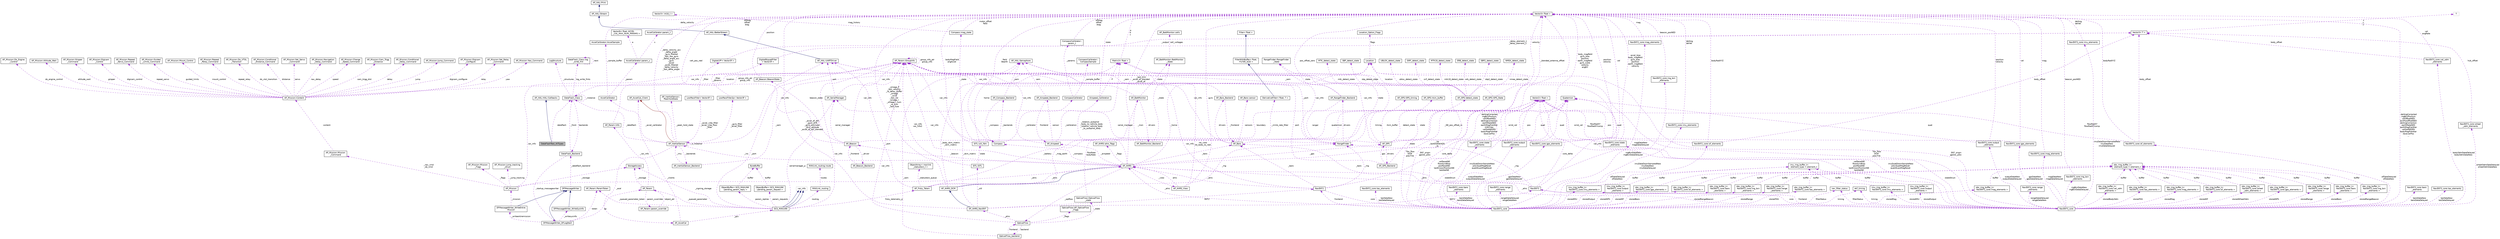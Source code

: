 digraph "DataFlashTest_AllTypes"
{
 // INTERACTIVE_SVG=YES
  edge [fontname="Helvetica",fontsize="10",labelfontname="Helvetica",labelfontsize="10"];
  node [fontname="Helvetica",fontsize="10",shape=record];
  Node1 [label="DataFlashTest_AllTypes",height=0.2,width=0.4,color="black", fillcolor="grey75", style="filled", fontcolor="black"];
  Node2 -> Node1 [dir="back",color="midnightblue",fontsize="10",style="solid",fontname="Helvetica"];
  Node2 [label="AP_HAL::HAL::Callbacks",height=0.2,width=0.4,color="black", fillcolor="white", style="filled",URL="$structAP__HAL_1_1HAL_1_1Callbacks.html"];
  Node3 -> Node1 [dir="back",color="darkorchid3",fontsize="10",style="dashed",label=" dataflash" ,fontname="Helvetica"];
  Node3 [label="DataFlash_Class",height=0.2,width=0.4,color="black", fillcolor="white", style="filled",URL="$classDataFlash__Class.html"];
  Node4 -> Node3 [dir="back",color="darkorchid3",fontsize="10",style="dashed",label=" log_write_fmts" ,fontname="Helvetica"];
  Node4 [label="DataFlash_Class::log\l_write_fmt",height=0.2,width=0.4,color="black", fillcolor="white", style="filled",URL="$structDataFlash__Class_1_1log__write__fmt.html"];
  Node4 -> Node4 [dir="back",color="darkorchid3",fontsize="10",style="dashed",label=" next" ,fontname="Helvetica"];
  Node5 -> Node3 [dir="back",color="darkorchid3",fontsize="10",style="dashed",label=" _structures" ,fontname="Helvetica"];
  Node5 [label="LogStructure",height=0.2,width=0.4,color="black", fillcolor="white", style="filled",URL="$structLogStructure.html"];
  Node3 -> Node3 [dir="back",color="darkorchid3",fontsize="10",style="dashed",label=" _instance" ,fontname="Helvetica"];
  Node6 -> Node3 [dir="back",color="darkorchid3",fontsize="10",style="dashed",label=" backends" ,fontname="Helvetica"];
  Node6 [label="DataFlash_Backend",height=0.2,width=0.4,color="black", fillcolor="white", style="filled",URL="$classDataFlash__Backend.html"];
  Node3 -> Node6 [dir="back",color="darkorchid3",fontsize="10",style="dashed",label=" _front" ,fontname="Helvetica"];
  Node7 -> Node6 [dir="back",color="darkorchid3",fontsize="10",style="dashed",label=" _startup_messagewriter" ,fontname="Helvetica"];
  Node7 [label="DFMessageWriter_DFLogStart",height=0.2,width=0.4,color="black", fillcolor="white", style="filled",URL="$classDFMessageWriter__DFLogStart.html"];
  Node8 -> Node7 [dir="back",color="midnightblue",fontsize="10",style="solid",fontname="Helvetica"];
  Node8 [label="DFMessageWriter",height=0.2,width=0.4,color="black", fillcolor="white", style="filled",URL="$classDFMessageWriter.html"];
  Node6 -> Node8 [dir="back",color="darkorchid3",fontsize="10",style="dashed",label=" _dataflash_backend" ,fontname="Helvetica"];
  Node9 -> Node7 [dir="back",color="darkorchid3",fontsize="10",style="dashed",label=" _writeentiremission" ,fontname="Helvetica"];
  Node9 [label="DFMessageWriter_WriteEntire\lMission",height=0.2,width=0.4,color="black", fillcolor="white", style="filled",URL="$classDFMessageWriter__WriteEntireMission.html"];
  Node8 -> Node9 [dir="back",color="midnightblue",fontsize="10",style="solid",fontname="Helvetica"];
  Node10 -> Node9 [dir="back",color="darkorchid3",fontsize="10",style="dashed",label=" _mission" ,fontname="Helvetica"];
  Node10 [label="AP_Mission",height=0.2,width=0.4,color="black", fillcolor="white", style="filled",URL="$classAP__Mission.html",tooltip="Object managing Mission. "];
  Node11 -> Node10 [dir="back",color="darkorchid3",fontsize="10",style="dashed",label=" _storage" ,fontname="Helvetica"];
  Node11 [label="StorageAccess",height=0.2,width=0.4,color="black", fillcolor="white", style="filled",URL="$classStorageAccess.html"];
  Node12 -> Node10 [dir="back",color="darkorchid3",fontsize="10",style="dashed",label=" _nav_cmd\n_do_cmd" ,fontname="Helvetica"];
  Node12 [label="AP_Mission::Mission\l_Command",height=0.2,width=0.4,color="black", fillcolor="white", style="filled",URL="$structAP__Mission_1_1Mission__Command.html"];
  Node13 -> Node12 [dir="back",color="darkorchid3",fontsize="10",style="dashed",label=" content" ,fontname="Helvetica"];
  Node13 [label="AP_Mission::Content",height=0.2,width=0.4,color="black", fillcolor="white", style="filled",URL="$unionAP__Mission_1_1Content.html"];
  Node14 -> Node13 [dir="back",color="darkorchid3",fontsize="10",style="dashed",label=" guided_limits" ,fontname="Helvetica"];
  Node14 [label="AP_Mission::Guided\l_Limits_Command",height=0.2,width=0.4,color="black", fillcolor="white", style="filled",URL="$structAP__Mission_1_1Guided__Limits__Command.html"];
  Node15 -> Node13 [dir="back",color="darkorchid3",fontsize="10",style="dashed",label=" mount_control" ,fontname="Helvetica"];
  Node15 [label="AP_Mission::Mount_Control",height=0.2,width=0.4,color="black", fillcolor="white", style="filled",URL="$structAP__Mission_1_1Mount__Control.html"];
  Node16 -> Node13 [dir="back",color="darkorchid3",fontsize="10",style="dashed",label=" repeat_relay" ,fontname="Helvetica"];
  Node16 [label="AP_Mission::Repeat\l_Relay_Command",height=0.2,width=0.4,color="black", fillcolor="white", style="filled",URL="$structAP__Mission_1_1Repeat__Relay__Command.html"];
  Node17 -> Node13 [dir="back",color="darkorchid3",fontsize="10",style="dashed",label=" do_vtol_transition" ,fontname="Helvetica"];
  Node17 [label="AP_Mission::Do_VTOL\l_Transition",height=0.2,width=0.4,color="black", fillcolor="white", style="filled",URL="$structAP__Mission_1_1Do__VTOL__Transition.html"];
  Node18 -> Node13 [dir="back",color="darkorchid3",fontsize="10",style="dashed",label=" distance" ,fontname="Helvetica"];
  Node18 [label="AP_Mission::Conditional\l_Distance_Command",height=0.2,width=0.4,color="black", fillcolor="white", style="filled",URL="$structAP__Mission_1_1Conditional__Distance__Command.html"];
  Node19 -> Node13 [dir="back",color="darkorchid3",fontsize="10",style="dashed",label=" servo" ,fontname="Helvetica"];
  Node19 [label="AP_Mission::Set_Servo\l_Command",height=0.2,width=0.4,color="black", fillcolor="white", style="filled",URL="$structAP__Mission_1_1Set__Servo__Command.html"];
  Node20 -> Node13 [dir="back",color="darkorchid3",fontsize="10",style="dashed",label=" nav_delay" ,fontname="Helvetica"];
  Node20 [label="AP_Mission::Navigation\l_Delay_Command",height=0.2,width=0.4,color="black", fillcolor="white", style="filled",URL="$structAP__Mission_1_1Navigation__Delay__Command.html"];
  Node21 -> Node13 [dir="back",color="darkorchid3",fontsize="10",style="dashed",label=" speed" ,fontname="Helvetica"];
  Node21 [label="AP_Mission::Change\l_Speed_Command",height=0.2,width=0.4,color="black", fillcolor="white", style="filled",URL="$structAP__Mission_1_1Change__Speed__Command.html"];
  Node22 -> Node13 [dir="back",color="darkorchid3",fontsize="10",style="dashed",label=" cam_trigg_dist" ,fontname="Helvetica"];
  Node22 [label="AP_Mission::Cam_Trigg\l_Distance",height=0.2,width=0.4,color="black", fillcolor="white", style="filled",URL="$structAP__Mission_1_1Cam__Trigg__Distance.html"];
  Node23 -> Node13 [dir="back",color="darkorchid3",fontsize="10",style="dashed",label=" delay" ,fontname="Helvetica"];
  Node23 [label="AP_Mission::Conditional\l_Delay_Command",height=0.2,width=0.4,color="black", fillcolor="white", style="filled",URL="$structAP__Mission_1_1Conditional__Delay__Command.html"];
  Node24 -> Node13 [dir="back",color="darkorchid3",fontsize="10",style="dashed",label=" jump" ,fontname="Helvetica"];
  Node24 [label="AP_Mission::Jump_Command",height=0.2,width=0.4,color="black", fillcolor="white", style="filled",URL="$structAP__Mission_1_1Jump__Command.html"];
  Node25 -> Node13 [dir="back",color="darkorchid3",fontsize="10",style="dashed",label=" location" ,fontname="Helvetica"];
  Node25 [label="Location",height=0.2,width=0.4,color="black", fillcolor="white", style="filled",URL="$structLocation.html"];
  Node26 -> Node25 [dir="back",color="darkorchid3",fontsize="10",style="dashed",label=" flags" ,fontname="Helvetica"];
  Node26 [label="Location_Option_Flags",height=0.2,width=0.4,color="black", fillcolor="white", style="filled",URL="$structLocation__Option__Flags.html"];
  Node27 -> Node13 [dir="back",color="darkorchid3",fontsize="10",style="dashed",label=" digicam_configure" ,fontname="Helvetica"];
  Node27 [label="AP_Mission::Digicam\l_Configure",height=0.2,width=0.4,color="black", fillcolor="white", style="filled",URL="$structAP__Mission_1_1Digicam__Configure.html"];
  Node28 -> Node13 [dir="back",color="darkorchid3",fontsize="10",style="dashed",label=" relay" ,fontname="Helvetica"];
  Node28 [label="AP_Mission::Set_Relay\l_Command",height=0.2,width=0.4,color="black", fillcolor="white", style="filled",URL="$structAP__Mission_1_1Set__Relay__Command.html"];
  Node29 -> Node13 [dir="back",color="darkorchid3",fontsize="10",style="dashed",label=" yaw" ,fontname="Helvetica"];
  Node29 [label="AP_Mission::Yaw_Command",height=0.2,width=0.4,color="black", fillcolor="white", style="filled",URL="$structAP__Mission_1_1Yaw__Command.html"];
  Node30 -> Node13 [dir="back",color="darkorchid3",fontsize="10",style="dashed",label=" do_engine_control" ,fontname="Helvetica"];
  Node30 [label="AP_Mission::Do_Engine\l_Control",height=0.2,width=0.4,color="black", fillcolor="white", style="filled",URL="$structAP__Mission_1_1Do__Engine__Control.html"];
  Node31 -> Node13 [dir="back",color="darkorchid3",fontsize="10",style="dashed",label=" altitude_wait" ,fontname="Helvetica"];
  Node31 [label="AP_Mission::Altitude_Wait",height=0.2,width=0.4,color="black", fillcolor="white", style="filled",URL="$structAP__Mission_1_1Altitude__Wait.html"];
  Node32 -> Node13 [dir="back",color="darkorchid3",fontsize="10",style="dashed",label=" gripper" ,fontname="Helvetica"];
  Node32 [label="AP_Mission::Gripper\l_Command",height=0.2,width=0.4,color="black", fillcolor="white", style="filled",URL="$structAP__Mission_1_1Gripper__Command.html"];
  Node33 -> Node13 [dir="back",color="darkorchid3",fontsize="10",style="dashed",label=" digicam_control" ,fontname="Helvetica"];
  Node33 [label="AP_Mission::Digicam\l_Control",height=0.2,width=0.4,color="black", fillcolor="white", style="filled",URL="$structAP__Mission_1_1Digicam__Control.html"];
  Node34 -> Node13 [dir="back",color="darkorchid3",fontsize="10",style="dashed",label=" repeat_servo" ,fontname="Helvetica"];
  Node34 [label="AP_Mission::Repeat\l_Servo_Command",height=0.2,width=0.4,color="black", fillcolor="white", style="filled",URL="$structAP__Mission_1_1Repeat__Servo__Command.html"];
  Node35 -> Node10 [dir="back",color="darkorchid3",fontsize="10",style="dashed",label=" var_info" ,fontname="Helvetica"];
  Node35 [label="AP_Param::GroupInfo",height=0.2,width=0.4,color="black", fillcolor="white", style="filled",URL="$structAP__Param_1_1GroupInfo.html"];
  Node35 -> Node35 [dir="back",color="darkorchid3",fontsize="10",style="dashed",label=" group_info_ptr\ngroup_info" ,fontname="Helvetica"];
  Node36 -> Node10 [dir="back",color="darkorchid3",fontsize="10",style="dashed",label=" _flags" ,fontname="Helvetica"];
  Node36 [label="AP_Mission::Mission\l_Flags",height=0.2,width=0.4,color="black", fillcolor="white", style="filled",URL="$structAP__Mission_1_1Mission__Flags.html"];
  Node37 -> Node10 [dir="back",color="darkorchid3",fontsize="10",style="dashed",label=" _ahrs" ,fontname="Helvetica"];
  Node37 [label="AP_AHRS",height=0.2,width=0.4,color="black", fillcolor="white", style="filled",URL="$classAP__AHRS.html"];
  Node38 -> Node37 [dir="back",color="darkorchid3",fontsize="10",style="dashed",label=" _rotation_autopilot\l_body_to_vehicle_body\n_rotation_vehicle_body\l_to_autopilot_body" ,fontname="Helvetica"];
  Node38 [label="Matrix3\< float \>",height=0.2,width=0.4,color="black", fillcolor="white", style="filled",URL="$classMatrix3.html"];
  Node39 -> Node38 [dir="back",color="darkorchid3",fontsize="10",style="dashed",label=" a\nb\nc" ,fontname="Helvetica"];
  Node39 [label="Vector3\< float \>",height=0.2,width=0.4,color="black", fillcolor="white", style="filled",URL="$classVector3.html"];
  Node40 -> Node37 [dir="back",color="darkorchid3",fontsize="10",style="dashed",label=" _flags" ,fontname="Helvetica"];
  Node40 [label="AP_AHRS::ahrs_flags",height=0.2,width=0.4,color="black", fillcolor="white", style="filled",URL="$structAP__AHRS_1_1ahrs__flags.html"];
  Node41 -> Node37 [dir="back",color="darkorchid3",fontsize="10",style="dashed",label=" _baro" ,fontname="Helvetica"];
  Node41 [label="AP_Baro",height=0.2,width=0.4,color="black", fillcolor="white", style="filled",URL="$classAP__Baro.html"];
  Node42 -> Node41 [dir="back",color="darkorchid3",fontsize="10",style="dashed",label=" sensors" ,fontname="Helvetica"];
  Node42 [label="AP_Baro::sensor",height=0.2,width=0.4,color="black", fillcolor="white", style="filled",URL="$structAP__Baro_1_1sensor.html"];
  Node43 -> Node41 [dir="back",color="darkorchid3",fontsize="10",style="dashed",label=" _climb_rate_filter" ,fontname="Helvetica"];
  Node43 [label="DerivativeFilter\< float, 7 \>",height=0.2,width=0.4,color="black", fillcolor="white", style="filled",URL="$classDerivativeFilter.html"];
  Node44 -> Node43 [dir="back",color="midnightblue",fontsize="10",style="solid",fontname="Helvetica"];
  Node44 [label="FilterWithBuffer\< float,\l FILTER_SIZE \>",height=0.2,width=0.4,color="black", fillcolor="white", style="filled",URL="$classFilterWithBuffer.html"];
  Node45 -> Node44 [dir="back",color="midnightblue",fontsize="10",style="solid",fontname="Helvetica"];
  Node45 [label="Filter\< float \>",height=0.2,width=0.4,color="black", fillcolor="white", style="filled",URL="$classFilter.html"];
  Node35 -> Node41 [dir="back",color="darkorchid3",fontsize="10",style="dashed",label=" var_info" ,fontname="Helvetica"];
  Node46 -> Node41 [dir="back",color="darkorchid3",fontsize="10",style="dashed",label=" drivers" ,fontname="Helvetica"];
  Node46 [label="AP_Baro_Backend",height=0.2,width=0.4,color="black", fillcolor="white", style="filled",URL="$classAP__Baro__Backend.html"];
  Node41 -> Node46 [dir="back",color="darkorchid3",fontsize="10",style="dashed",label=" _frontend" ,fontname="Helvetica"];
  Node47 -> Node46 [dir="back",color="darkorchid3",fontsize="10",style="dashed",label=" _sem" ,fontname="Helvetica"];
  Node47 [label="AP_HAL::Semaphore",height=0.2,width=0.4,color="black", fillcolor="white", style="filled",URL="$classAP__HAL_1_1Semaphore.html"];
  Node48 -> Node37 [dir="back",color="darkorchid3",fontsize="10",style="dashed",label=" _optflow" ,fontname="Helvetica"];
  Node48 [label="OpticalFlow",height=0.2,width=0.4,color="black", fillcolor="white", style="filled",URL="$classOpticalFlow.html"];
  Node49 -> Node48 [dir="back",color="darkorchid3",fontsize="10",style="dashed",label=" _ahrs" ,fontname="Helvetica"];
  Node49 [label="AP_AHRS_NavEKF",height=0.2,width=0.4,color="black", fillcolor="white", style="filled",URL="$classAP__AHRS__NavEKF.html"];
  Node50 -> Node49 [dir="back",color="midnightblue",fontsize="10",style="solid",fontname="Helvetica"];
  Node50 [label="AP_AHRS_DCM",height=0.2,width=0.4,color="black", fillcolor="white", style="filled",URL="$classAP__AHRS__DCM.html"];
  Node37 -> Node50 [dir="back",color="midnightblue",fontsize="10",style="solid",fontname="Helvetica"];
  Node38 -> Node50 [dir="back",color="darkorchid3",fontsize="10",style="dashed",label=" _body_dcm_matrix\n_dcm_matrix" ,fontname="Helvetica"];
  Node39 -> Node50 [dir="back",color="darkorchid3",fontsize="10",style="dashed",label=" _omega_P\n_last_velocity\n_ra_delay_buffer\n_omega\n_wind\n_last_vel\n_omega_I\n_omega_I_sum\n_ra_sum\n_last_fuse\n..." ,fontname="Helvetica"];
  Node51 -> Node50 [dir="back",color="darkorchid3",fontsize="10",style="dashed",label=" _mag_earth" ,fontname="Helvetica"];
  Node51 [label="Vector2\< float \>",height=0.2,width=0.4,color="black", fillcolor="white", style="filled",URL="$structVector2.html"];
  Node38 -> Node49 [dir="back",color="darkorchid3",fontsize="10",style="dashed",label=" _dcm_matrix" ,fontname="Helvetica"];
  Node52 -> Node49 [dir="back",color="darkorchid3",fontsize="10",style="dashed",label=" EKF2" ,fontname="Helvetica"];
  Node52 [label="NavEKF2",height=0.2,width=0.4,color="black", fillcolor="white", style="filled",URL="$classNavEKF2.html"];
  Node41 -> Node52 [dir="back",color="darkorchid3",fontsize="10",style="dashed",label=" _baro" ,fontname="Helvetica"];
  Node35 -> Node52 [dir="back",color="darkorchid3",fontsize="10",style="dashed",label=" var_info" ,fontname="Helvetica"];
  Node51 -> Node52 [dir="back",color="darkorchid3",fontsize="10",style="dashed",label=" core_delta" ,fontname="Helvetica"];
  Node53 -> Node52 [dir="back",color="darkorchid3",fontsize="10",style="dashed",label=" _rng" ,fontname="Helvetica"];
  Node53 [label="RangeFinder",height=0.2,width=0.4,color="black", fillcolor="white", style="filled",URL="$classRangeFinder.html"];
  Node54 -> Node53 [dir="back",color="darkorchid3",fontsize="10",style="dashed",label=" serial_manager" ,fontname="Helvetica"];
  Node54 [label="AP_SerialManager",height=0.2,width=0.4,color="black", fillcolor="white", style="filled",URL="$classAP__SerialManager.html"];
  Node55 -> Node54 [dir="back",color="darkorchid3",fontsize="10",style="dashed",label=" uart" ,fontname="Helvetica"];
  Node55 [label="AP_HAL::UARTDriver",height=0.2,width=0.4,color="black", fillcolor="white", style="filled",URL="$classAP__HAL_1_1UARTDriver.html"];
  Node56 -> Node55 [dir="back",color="midnightblue",fontsize="10",style="solid",fontname="Helvetica"];
  Node56 [label="AP_HAL::BetterStream",height=0.2,width=0.4,color="black", fillcolor="white", style="filled",URL="$classAP__HAL_1_1BetterStream.html"];
  Node57 -> Node56 [dir="back",color="midnightblue",fontsize="10",style="solid",fontname="Helvetica"];
  Node57 [label="AP_HAL::Stream",height=0.2,width=0.4,color="black", fillcolor="white", style="filled",URL="$classAP__HAL_1_1Stream.html"];
  Node58 -> Node57 [dir="back",color="midnightblue",fontsize="10",style="solid",fontname="Helvetica"];
  Node58 [label="AP_HAL::Print",height=0.2,width=0.4,color="black", fillcolor="white", style="filled",URL="$classAP__HAL_1_1Print.html"];
  Node35 -> Node54 [dir="back",color="darkorchid3",fontsize="10",style="dashed",label=" var_info" ,fontname="Helvetica"];
  Node59 -> Node53 [dir="back",color="darkorchid3",fontsize="10",style="dashed",label=" state" ,fontname="Helvetica"];
  Node59 [label="RangeFinder::RangeFinder\l_State",height=0.2,width=0.4,color="black", fillcolor="white", style="filled",URL="$structRangeFinder_1_1RangeFinder__State.html"];
  Node35 -> Node53 [dir="back",color="darkorchid3",fontsize="10",style="dashed",label=" var_info" ,fontname="Helvetica"];
  Node39 -> Node53 [dir="back",color="darkorchid3",fontsize="10",style="dashed",label=" pos_offset_zero" ,fontname="Helvetica"];
  Node60 -> Node53 [dir="back",color="darkorchid3",fontsize="10",style="dashed",label=" drivers" ,fontname="Helvetica"];
  Node60 [label="AP_RangeFinder_Backend",height=0.2,width=0.4,color="black", fillcolor="white", style="filled",URL="$classAP__RangeFinder__Backend.html"];
  Node59 -> Node60 [dir="back",color="darkorchid3",fontsize="10",style="dashed",label=" state" ,fontname="Helvetica"];
  Node47 -> Node60 [dir="back",color="darkorchid3",fontsize="10",style="dashed",label=" _sem" ,fontname="Helvetica"];
  Node53 -> Node60 [dir="back",color="darkorchid3",fontsize="10",style="dashed",label=" ranger" ,fontname="Helvetica"];
  Node37 -> Node52 [dir="back",color="darkorchid3",fontsize="10",style="dashed",label=" _ahrs" ,fontname="Helvetica"];
  Node61 -> Node52 [dir="back",color="darkorchid3",fontsize="10",style="dashed",label=" core" ,fontname="Helvetica"];
  Node61 [label="NavEKF2_core",height=0.2,width=0.4,color="black", fillcolor="white", style="filled",URL="$classNavEKF2__core.html"];
  Node62 -> Node61 [dir="back",color="darkorchid3",fontsize="10",style="dashed",label=" magDataNew\nmagDataDelayed" ,fontname="Helvetica"];
  Node62 [label="NavEKF2_core::mag_elements",height=0.2,width=0.4,color="black", fillcolor="white", style="filled",URL="$structNavEKF2__core_1_1mag__elements.html"];
  Node39 -> Node62 [dir="back",color="darkorchid3",fontsize="10",style="dashed",label=" mag" ,fontname="Helvetica"];
  Node38 -> Node61 [dir="back",color="darkorchid3",fontsize="10",style="dashed",label=" Tbn_flow\nDCM\nprevTnb" ,fontname="Helvetica"];
  Node52 -> Node61 [dir="back",color="darkorchid3",fontsize="10",style="dashed",label=" frontend" ,fontname="Helvetica"];
  Node63 -> Node61 [dir="back",color="darkorchid3",fontsize="10",style="dashed",label=" baroDataNew\nbaroDataDelayed" ,fontname="Helvetica"];
  Node63 [label="NavEKF2_core::baro\l_elements",height=0.2,width=0.4,color="black", fillcolor="white", style="filled",URL="$structNavEKF2__core_1_1baro__elements.html"];
  Node64 -> Node61 [dir="back",color="darkorchid3",fontsize="10",style="dashed",label=" storedIMU" ,fontname="Helvetica"];
  Node64 [label="imu_ring_buffer_t\<\l NavEKF2_core::imu_elements \>",height=0.2,width=0.4,color="black", fillcolor="white", style="filled",URL="$classimu__ring__buffer__t.html"];
  Node65 -> Node64 [dir="back",color="darkorchid3",fontsize="10",style="dashed",label=" buffer" ,fontname="Helvetica"];
  Node65 [label="imu_ring_buffer_t\<\l element_type \>::element_t",height=0.2,width=0.4,color="black", fillcolor="white", style="filled",URL="$structimu__ring__buffer__t_1_1element__t.html"];
  Node66 -> Node61 [dir="back",color="darkorchid3",fontsize="10",style="dashed",label=" rngBcnDataNew\nrngBcnDataDelayed" ,fontname="Helvetica"];
  Node66 [label="NavEKF2_core::rng_bcn\l_elements",height=0.2,width=0.4,color="black", fillcolor="white", style="filled",URL="$structNavEKF2__core_1_1rng__bcn__elements.html"];
  Node39 -> Node66 [dir="back",color="darkorchid3",fontsize="10",style="dashed",label=" beacon_posNED" ,fontname="Helvetica"];
  Node67 -> Node61 [dir="back",color="darkorchid3",fontsize="10",style="dashed",label=" ofDataDelayed\nofDataNew" ,fontname="Helvetica"];
  Node67 [label="NavEKF2_core::of_elements",height=0.2,width=0.4,color="black", fillcolor="white", style="filled",URL="$structNavEKF2__core_1_1of__elements.html"];
  Node39 -> Node67 [dir="back",color="darkorchid3",fontsize="10",style="dashed",label=" bodyRadXYZ" ,fontname="Helvetica"];
  Node68 -> Node67 [dir="back",color="darkorchid3",fontsize="10",style="dashed",label=" body_offset" ,fontname="Helvetica"];
  Node68 [label="Vector3\< T \>",height=0.2,width=0.4,color="black", fillcolor="white", style="filled",URL="$classVector3.html"];
  Node69 -> Node68 [dir="back",color="darkorchid3",fontsize="10",style="dashed",label=" x\ny\nz" ,fontname="Helvetica"];
  Node69 [label="T",height=0.2,width=0.4,color="grey75", fillcolor="white", style="filled"];
  Node51 -> Node67 [dir="back",color="darkorchid3",fontsize="10",style="dashed",label=" flowRadXY\nflowRadXYcomp" ,fontname="Helvetica"];
  Node70 -> Node61 [dir="back",color="darkorchid3",fontsize="10",style="dashed",label=" storedGPS" ,fontname="Helvetica"];
  Node70 [label="obs_ring_buffer_t\<\l NavEKF2_core::gps_elements \>",height=0.2,width=0.4,color="black", fillcolor="white", style="filled",URL="$classobs__ring__buffer__t.html"];
  Node71 -> Node70 [dir="back",color="darkorchid3",fontsize="10",style="dashed",label=" buffer" ,fontname="Helvetica"];
  Node71 [label="obs_ring_buffer_t\<\l element_type \>::element_t",height=0.2,width=0.4,color="black", fillcolor="white", style="filled",URL="$structobs__ring__buffer__t_1_1element__t.html"];
  Node72 -> Node61 [dir="back",color="darkorchid3",fontsize="10",style="dashed",label=" timing" ,fontname="Helvetica"];
  Node72 [label="ekf_timing",height=0.2,width=0.4,color="black", fillcolor="white", style="filled",URL="$structekf__timing.html"];
  Node73 -> Node61 [dir="back",color="darkorchid3",fontsize="10",style="dashed",label=" tasDataNew\ntasDataDelayed" ,fontname="Helvetica"];
  Node73 [label="NavEKF2_core::tas_elements",height=0.2,width=0.4,color="black", fillcolor="white", style="filled",URL="$structNavEKF2__core_1_1tas__elements.html"];
  Node74 -> Node61 [dir="back",color="darkorchid3",fontsize="10",style="dashed",label=" imuQuatDownSampleNew\nprevQuatMagReset\nquatAtLastMagReset" ,fontname="Helvetica"];
  Node74 [label="Quaternion",height=0.2,width=0.4,color="black", fillcolor="white", style="filled",URL="$classQuaternion.html"];
  Node75 -> Node61 [dir="back",color="darkorchid3",fontsize="10",style="dashed",label=" stateStruct" ,fontname="Helvetica"];
  Node75 [label="NavEKF2_core::state\l_elements",height=0.2,width=0.4,color="black", fillcolor="white", style="filled",URL="$structNavEKF2__core_1_1state__elements.html"];
  Node74 -> Node75 [dir="back",color="darkorchid3",fontsize="10",style="dashed",label=" quat" ,fontname="Helvetica"];
  Node39 -> Node75 [dir="back",color="darkorchid3",fontsize="10",style="dashed",label=" body_magfield\ngyro_bias\nposition\nearth_magfield\ngyro_scale\nvelocity\nangErr" ,fontname="Helvetica"];
  Node51 -> Node75 [dir="back",color="darkorchid3",fontsize="10",style="dashed",label=" wind_vel" ,fontname="Helvetica"];
  Node76 -> Node61 [dir="back",color="darkorchid3",fontsize="10",style="dashed",label=" storedOF" ,fontname="Helvetica"];
  Node76 [label="obs_ring_buffer_t\<\l NavEKF2_core::of_elements \>",height=0.2,width=0.4,color="black", fillcolor="white", style="filled",URL="$classobs__ring__buffer__t.html"];
  Node71 -> Node76 [dir="back",color="darkorchid3",fontsize="10",style="dashed",label=" buffer" ,fontname="Helvetica"];
  Node77 -> Node61 [dir="back",color="darkorchid3",fontsize="10",style="dashed",label=" imuDataDownSampledNew\nimuDataNew\nimuDataDelayed" ,fontname="Helvetica"];
  Node77 [label="NavEKF2_core::imu_elements",height=0.2,width=0.4,color="black", fillcolor="white", style="filled",URL="$structNavEKF2__core_1_1imu__elements.html"];
  Node39 -> Node77 [dir="back",color="darkorchid3",fontsize="10",style="dashed",label=" delAng\ndelVel" ,fontname="Helvetica"];
  Node39 -> Node61 [dir="back",color="darkorchid3",fontsize="10",style="dashed",label=" delAngCorrected\nrngBcnPosSum\nvelOffsetNED\ndelAngCorrection\nearthRateNED\nearthMagFieldVar\ntiltErrVec\nvelDotNEDfilt\nbodyMagFieldVar\nreceiverPos\n..." ,fontname="Helvetica"];
  Node78 -> Node61 [dir="back",color="darkorchid3",fontsize="10",style="dashed",label=" filterStatus" ,fontname="Helvetica"];
  Node78 [label="nav_filter_status",height=0.2,width=0.4,color="black", fillcolor="white", style="filled",URL="$unionnav__filter__status.html"];
  Node79 -> Node61 [dir="back",color="darkorchid3",fontsize="10",style="dashed",label=" outputDataNew\noutputDataDelayed" ,fontname="Helvetica"];
  Node79 [label="NavEKF2_core::output\l_elements",height=0.2,width=0.4,color="black", fillcolor="white", style="filled",URL="$structNavEKF2__core_1_1output__elements.html"];
  Node74 -> Node79 [dir="back",color="darkorchid3",fontsize="10",style="dashed",label=" quat" ,fontname="Helvetica"];
  Node39 -> Node79 [dir="back",color="darkorchid3",fontsize="10",style="dashed",label=" position\nvelocity" ,fontname="Helvetica"];
  Node80 -> Node61 [dir="back",color="darkorchid3",fontsize="10",style="dashed",label=" gpsDataNew\ngpsDataDelayed" ,fontname="Helvetica"];
  Node80 [label="NavEKF2_core::gps_elements",height=0.2,width=0.4,color="black", fillcolor="white", style="filled",URL="$structNavEKF2__core_1_1gps__elements.html"];
  Node39 -> Node80 [dir="back",color="darkorchid3",fontsize="10",style="dashed",label=" vel" ,fontname="Helvetica"];
  Node51 -> Node80 [dir="back",color="darkorchid3",fontsize="10",style="dashed",label=" pos" ,fontname="Helvetica"];
  Node51 -> Node61 [dir="back",color="darkorchid3",fontsize="10",style="dashed",label=" velResetNE\nflowGyroBias\nposResetNE\nlastKnownPositionNE\nheldVelNE" ,fontname="Helvetica"];
  Node81 -> Node61 [dir="back",color="darkorchid3",fontsize="10",style="dashed",label=" storedBaro" ,fontname="Helvetica"];
  Node81 [label="obs_ring_buffer_t\<\l NavEKF2_core::baro\l_elements \>",height=0.2,width=0.4,color="black", fillcolor="white", style="filled",URL="$classobs__ring__buffer__t.html"];
  Node71 -> Node81 [dir="back",color="darkorchid3",fontsize="10",style="dashed",label=" buffer" ,fontname="Helvetica"];
  Node82 -> Node61 [dir="back",color="darkorchid3",fontsize="10",style="dashed",label=" storedRangeBeacon" ,fontname="Helvetica"];
  Node82 [label="obs_ring_buffer_t\<\l NavEKF2_core::rng_bcn\l_elements \>",height=0.2,width=0.4,color="black", fillcolor="white", style="filled",URL="$classobs__ring__buffer__t.html"];
  Node71 -> Node82 [dir="back",color="darkorchid3",fontsize="10",style="dashed",label=" buffer" ,fontname="Helvetica"];
  Node83 -> Node61 [dir="back",color="darkorchid3",fontsize="10",style="dashed",label=" storedRange" ,fontname="Helvetica"];
  Node83 [label="obs_ring_buffer_t\<\l NavEKF2_core::range\l_elements \>",height=0.2,width=0.4,color="black", fillcolor="white", style="filled",URL="$classobs__ring__buffer__t.html"];
  Node71 -> Node83 [dir="back",color="darkorchid3",fontsize="10",style="dashed",label=" buffer" ,fontname="Helvetica"];
  Node84 -> Node61 [dir="back",color="darkorchid3",fontsize="10",style="dashed",label=" storedTAS" ,fontname="Helvetica"];
  Node84 [label="obs_ring_buffer_t\<\l NavEKF2_core::tas_elements \>",height=0.2,width=0.4,color="black", fillcolor="white", style="filled",URL="$classobs__ring__buffer__t.html"];
  Node71 -> Node84 [dir="back",color="darkorchid3",fontsize="10",style="dashed",label=" buffer" ,fontname="Helvetica"];
  Node37 -> Node61 [dir="back",color="darkorchid3",fontsize="10",style="dashed",label=" _ahrs" ,fontname="Helvetica"];
  Node85 -> Node61 [dir="back",color="darkorchid3",fontsize="10",style="dashed",label=" storedMag" ,fontname="Helvetica"];
  Node85 [label="obs_ring_buffer_t\<\l NavEKF2_core::mag_elements \>",height=0.2,width=0.4,color="black", fillcolor="white", style="filled",URL="$classobs__ring__buffer__t.html"];
  Node71 -> Node85 [dir="back",color="darkorchid3",fontsize="10",style="dashed",label=" buffer" ,fontname="Helvetica"];
  Node86 -> Node61 [dir="back",color="darkorchid3",fontsize="10",style="dashed",label=" rangeDataDelayed\nrangeDataNew" ,fontname="Helvetica"];
  Node86 [label="NavEKF2_core::range\l_elements",height=0.2,width=0.4,color="black", fillcolor="white", style="filled",URL="$structNavEKF2__core_1_1range__elements.html"];
  Node25 -> Node61 [dir="back",color="darkorchid3",fontsize="10",style="dashed",label=" EKF_origin\ngpsloc_prev" ,fontname="Helvetica"];
  Node87 -> Node61 [dir="back",color="darkorchid3",fontsize="10",style="dashed",label=" storedOutput" ,fontname="Helvetica"];
  Node87 [label="imu_ring_buffer_t\<\l NavEKF2_core::output\l_elements \>",height=0.2,width=0.4,color="black", fillcolor="white", style="filled",URL="$classimu__ring__buffer__t.html"];
  Node65 -> Node87 [dir="back",color="darkorchid3",fontsize="10",style="dashed",label=" buffer" ,fontname="Helvetica"];
  Node88 -> Node49 [dir="back",color="darkorchid3",fontsize="10",style="dashed",label=" EKF3" ,fontname="Helvetica"];
  Node88 [label="NavEKF3",height=0.2,width=0.4,color="black", fillcolor="white", style="filled",URL="$classNavEKF3.html"];
  Node89 -> Node88 [dir="back",color="darkorchid3",fontsize="10",style="dashed",label=" core" ,fontname="Helvetica"];
  Node89 [label="NavEKF3_core",height=0.2,width=0.4,color="black", fillcolor="white", style="filled",URL="$classNavEKF3__core.html"];
  Node90 -> Node89 [dir="back",color="darkorchid3",fontsize="10",style="dashed",label=" storedMag" ,fontname="Helvetica"];
  Node90 [label="obs_ring_buffer_t\<\l NavEKF3_core::mag_elements \>",height=0.2,width=0.4,color="black", fillcolor="white", style="filled",URL="$classobs__ring__buffer__t.html"];
  Node71 -> Node90 [dir="back",color="darkorchid3",fontsize="10",style="dashed",label=" buffer" ,fontname="Helvetica"];
  Node91 -> Node89 [dir="back",color="darkorchid3",fontsize="10",style="dashed",label=" outputDataNew\noutputDataDelayed" ,fontname="Helvetica"];
  Node91 [label="NavEKF3_core::output\l_elements",height=0.2,width=0.4,color="black", fillcolor="white", style="filled",URL="$structNavEKF3__core_1_1output__elements.html"];
  Node74 -> Node91 [dir="back",color="darkorchid3",fontsize="10",style="dashed",label=" quat" ,fontname="Helvetica"];
  Node39 -> Node91 [dir="back",color="darkorchid3",fontsize="10",style="dashed",label=" position\nvelocity" ,fontname="Helvetica"];
  Node92 -> Node89 [dir="back",color="darkorchid3",fontsize="10",style="dashed",label=" gpsDataNew\ngpsDataDelayed" ,fontname="Helvetica"];
  Node92 [label="NavEKF3_core::gps_elements",height=0.2,width=0.4,color="black", fillcolor="white", style="filled",URL="$structNavEKF3__core_1_1gps__elements.html"];
  Node39 -> Node92 [dir="back",color="darkorchid3",fontsize="10",style="dashed",label=" vel" ,fontname="Helvetica"];
  Node51 -> Node92 [dir="back",color="darkorchid3",fontsize="10",style="dashed",label=" pos" ,fontname="Helvetica"];
  Node38 -> Node89 [dir="back",color="darkorchid3",fontsize="10",style="dashed",label=" Tbn_flow\nDCM\nprevTnb" ,fontname="Helvetica"];
  Node88 -> Node89 [dir="back",color="darkorchid3",fontsize="10",style="dashed",label=" frontend" ,fontname="Helvetica"];
  Node93 -> Node89 [dir="back",color="darkorchid3",fontsize="10",style="dashed",label=" storedOF" ,fontname="Helvetica"];
  Node93 [label="obs_ring_buffer_t\<\l NavEKF3_core::of_elements \>",height=0.2,width=0.4,color="black", fillcolor="white", style="filled",URL="$classobs__ring__buffer__t.html"];
  Node71 -> Node93 [dir="back",color="darkorchid3",fontsize="10",style="dashed",label=" buffer" ,fontname="Helvetica"];
  Node72 -> Node89 [dir="back",color="darkorchid3",fontsize="10",style="dashed",label=" timing" ,fontname="Helvetica"];
  Node94 -> Node89 [dir="back",color="darkorchid3",fontsize="10",style="dashed",label=" wheelOdmDataDelayed\nwheelOdmDataNew" ,fontname="Helvetica"];
  Node94 [label="NavEKF3_core::wheel\l_odm_elements",height=0.2,width=0.4,color="black", fillcolor="white", style="filled",URL="$structNavEKF3__core_1_1wheel__odm__elements.html"];
  Node68 -> Node94 [dir="back",color="darkorchid3",fontsize="10",style="dashed",label=" hub_offset" ,fontname="Helvetica"];
  Node95 -> Node89 [dir="back",color="darkorchid3",fontsize="10",style="dashed",label=" bodyOdmDataDelayed\nbodyOdmDataNew" ,fontname="Helvetica"];
  Node95 [label="NavEKF3_core::vel_odm\l_elements",height=0.2,width=0.4,color="black", fillcolor="white", style="filled",URL="$structNavEKF3__core_1_1vel__odm__elements.html"];
  Node39 -> Node95 [dir="back",color="darkorchid3",fontsize="10",style="dashed",label=" vel\nangRate" ,fontname="Helvetica"];
  Node68 -> Node95 [dir="back",color="darkorchid3",fontsize="10",style="dashed",label=" body_offset" ,fontname="Helvetica"];
  Node74 -> Node89 [dir="back",color="darkorchid3",fontsize="10",style="dashed",label=" imuQuatDownSampleNew\nprevQuatMagReset\nquatAtLastMagReset" ,fontname="Helvetica"];
  Node96 -> Node89 [dir="back",color="darkorchid3",fontsize="10",style="dashed",label=" storedWheelOdm" ,fontname="Helvetica"];
  Node96 [label="obs_ring_buffer_t\<\l NavEKF3_core::wheel\l_odm_elements \>",height=0.2,width=0.4,color="black", fillcolor="white", style="filled",URL="$classobs__ring__buffer__t.html"];
  Node71 -> Node96 [dir="back",color="darkorchid3",fontsize="10",style="dashed",label=" buffer" ,fontname="Helvetica"];
  Node39 -> Node89 [dir="back",color="darkorchid3",fontsize="10",style="dashed",label=" delAngCorrected\nrngBcnPosSum\nvelOffsetNED\nbcnPosOffsetNED\ndelAngCorrection\nearthRateNED\nearthMagFieldVar\nvelDotNEDfilt\nbodyMagFieldVar\nreceiverPos\n..." ,fontname="Helvetica"];
  Node78 -> Node89 [dir="back",color="darkorchid3",fontsize="10",style="dashed",label=" filterStatus" ,fontname="Helvetica"];
  Node97 -> Node89 [dir="back",color="darkorchid3",fontsize="10",style="dashed",label=" magDataNew\nmagDataDelayed" ,fontname="Helvetica"];
  Node97 [label="NavEKF3_core::mag_elements",height=0.2,width=0.4,color="black", fillcolor="white", style="filled",URL="$structNavEKF3__core_1_1mag__elements.html"];
  Node39 -> Node97 [dir="back",color="darkorchid3",fontsize="10",style="dashed",label=" mag" ,fontname="Helvetica"];
  Node51 -> Node89 [dir="back",color="darkorchid3",fontsize="10",style="dashed",label=" velResetNE\nflowGyroBias\nposResetNE\nlastKnownPositionNE\nheldVelNE" ,fontname="Helvetica"];
  Node98 -> Node89 [dir="back",color="darkorchid3",fontsize="10",style="dashed",label=" storedGPS" ,fontname="Helvetica"];
  Node98 [label="obs_ring_buffer_t\<\l NavEKF3_core::gps_elements \>",height=0.2,width=0.4,color="black", fillcolor="white", style="filled",URL="$classobs__ring__buffer__t.html"];
  Node71 -> Node98 [dir="back",color="darkorchid3",fontsize="10",style="dashed",label=" buffer" ,fontname="Helvetica"];
  Node99 -> Node89 [dir="back",color="darkorchid3",fontsize="10",style="dashed",label=" stateStruct" ,fontname="Helvetica"];
  Node99 [label="NavEKF3_core::state\l_elements",height=0.2,width=0.4,color="black", fillcolor="white", style="filled",URL="$structNavEKF3__core_1_1state__elements.html"];
  Node74 -> Node99 [dir="back",color="darkorchid3",fontsize="10",style="dashed",label=" quat" ,fontname="Helvetica"];
  Node39 -> Node99 [dir="back",color="darkorchid3",fontsize="10",style="dashed",label=" accel_bias\nbody_magfield\ngyro_bias\nposition\nearth_magfield\nvelocity" ,fontname="Helvetica"];
  Node51 -> Node99 [dir="back",color="darkorchid3",fontsize="10",style="dashed",label=" wind_vel" ,fontname="Helvetica"];
  Node100 -> Node89 [dir="back",color="darkorchid3",fontsize="10",style="dashed",label=" storedRange" ,fontname="Helvetica"];
  Node100 [label="obs_ring_buffer_t\<\l NavEKF3_core::range\l_elements \>",height=0.2,width=0.4,color="black", fillcolor="white", style="filled",URL="$classobs__ring__buffer__t.html"];
  Node71 -> Node100 [dir="back",color="darkorchid3",fontsize="10",style="dashed",label=" buffer" ,fontname="Helvetica"];
  Node101 -> Node89 [dir="back",color="darkorchid3",fontsize="10",style="dashed",label=" rngBcnDataNew\nrngBcnDataDelayed" ,fontname="Helvetica"];
  Node101 [label="NavEKF3_core::rng_bcn\l_elements",height=0.2,width=0.4,color="black", fillcolor="white", style="filled",URL="$structNavEKF3__core_1_1rng__bcn__elements.html"];
  Node39 -> Node101 [dir="back",color="darkorchid3",fontsize="10",style="dashed",label=" beacon_posNED" ,fontname="Helvetica"];
  Node102 -> Node89 [dir="back",color="darkorchid3",fontsize="10",style="dashed",label=" baroDataNew\nbaroDataDelayed" ,fontname="Helvetica"];
  Node102 [label="NavEKF3_core::baro\l_elements",height=0.2,width=0.4,color="black", fillcolor="white", style="filled",URL="$structNavEKF3__core_1_1baro__elements.html"];
  Node37 -> Node89 [dir="back",color="darkorchid3",fontsize="10",style="dashed",label=" _ahrs" ,fontname="Helvetica"];
  Node103 -> Node89 [dir="back",color="darkorchid3",fontsize="10",style="dashed",label=" storedBaro" ,fontname="Helvetica"];
  Node103 [label="obs_ring_buffer_t\<\l NavEKF3_core::baro\l_elements \>",height=0.2,width=0.4,color="black", fillcolor="white", style="filled",URL="$classobs__ring__buffer__t.html"];
  Node71 -> Node103 [dir="back",color="darkorchid3",fontsize="10",style="dashed",label=" buffer" ,fontname="Helvetica"];
  Node25 -> Node89 [dir="back",color="darkorchid3",fontsize="10",style="dashed",label=" EKF_origin\ngpsloc_prev" ,fontname="Helvetica"];
  Node104 -> Node89 [dir="back",color="darkorchid3",fontsize="10",style="dashed",label=" tasDataNew\ntasDataDelayed" ,fontname="Helvetica"];
  Node104 [label="NavEKF3_core::tas_elements",height=0.2,width=0.4,color="black", fillcolor="white", style="filled",URL="$structNavEKF3__core_1_1tas__elements.html"];
  Node105 -> Node89 [dir="back",color="darkorchid3",fontsize="10",style="dashed",label=" storedIMU" ,fontname="Helvetica"];
  Node105 [label="imu_ring_buffer_t\<\l NavEKF3_core::imu_elements \>",height=0.2,width=0.4,color="black", fillcolor="white", style="filled",URL="$classimu__ring__buffer__t.html"];
  Node65 -> Node105 [dir="back",color="darkorchid3",fontsize="10",style="dashed",label=" buffer" ,fontname="Helvetica"];
  Node106 -> Node89 [dir="back",color="darkorchid3",fontsize="10",style="dashed",label=" storedRangeBeacon" ,fontname="Helvetica"];
  Node106 [label="obs_ring_buffer_t\<\l NavEKF3_core::rng_bcn\l_elements \>",height=0.2,width=0.4,color="black", fillcolor="white", style="filled",URL="$classobs__ring__buffer__t.html"];
  Node71 -> Node106 [dir="back",color="darkorchid3",fontsize="10",style="dashed",label=" buffer" ,fontname="Helvetica"];
  Node107 -> Node89 [dir="back",color="darkorchid3",fontsize="10",style="dashed",label=" storedBodyOdm" ,fontname="Helvetica"];
  Node107 [label="obs_ring_buffer_t\<\l NavEKF3_core::vel_odm\l_elements \>",height=0.2,width=0.4,color="black", fillcolor="white", style="filled",URL="$classobs__ring__buffer__t.html"];
  Node71 -> Node107 [dir="back",color="darkorchid3",fontsize="10",style="dashed",label=" buffer" ,fontname="Helvetica"];
  Node108 -> Node89 [dir="back",color="darkorchid3",fontsize="10",style="dashed",label=" ofDataDelayed\nofDataNew" ,fontname="Helvetica"];
  Node108 [label="NavEKF3_core::of_elements",height=0.2,width=0.4,color="black", fillcolor="white", style="filled",URL="$structNavEKF3__core_1_1of__elements.html"];
  Node39 -> Node108 [dir="back",color="darkorchid3",fontsize="10",style="dashed",label=" bodyRadXYZ" ,fontname="Helvetica"];
  Node68 -> Node108 [dir="back",color="darkorchid3",fontsize="10",style="dashed",label=" body_offset" ,fontname="Helvetica"];
  Node51 -> Node108 [dir="back",color="darkorchid3",fontsize="10",style="dashed",label=" flowRadXY\nflowRadXYcomp" ,fontname="Helvetica"];
  Node109 -> Node89 [dir="back",color="darkorchid3",fontsize="10",style="dashed",label=" rangeDataDelayed\nrangeDataNew" ,fontname="Helvetica"];
  Node109 [label="NavEKF3_core::range\l_elements",height=0.2,width=0.4,color="black", fillcolor="white", style="filled",URL="$structNavEKF3__core_1_1range__elements.html"];
  Node110 -> Node89 [dir="back",color="darkorchid3",fontsize="10",style="dashed",label=" imuDataDownSampledNew\nimuDataNew\nimuDataDelayed" ,fontname="Helvetica"];
  Node110 [label="NavEKF3_core::imu_elements",height=0.2,width=0.4,color="black", fillcolor="white", style="filled",URL="$structNavEKF3__core_1_1imu__elements.html"];
  Node39 -> Node110 [dir="back",color="darkorchid3",fontsize="10",style="dashed",label=" delAng\ndelVel" ,fontname="Helvetica"];
  Node111 -> Node89 [dir="back",color="darkorchid3",fontsize="10",style="dashed",label=" storedOutput" ,fontname="Helvetica"];
  Node111 [label="imu_ring_buffer_t\<\l NavEKF3_core::output\l_elements \>",height=0.2,width=0.4,color="black", fillcolor="white", style="filled",URL="$classimu__ring__buffer__t.html"];
  Node65 -> Node111 [dir="back",color="darkorchid3",fontsize="10",style="dashed",label=" buffer" ,fontname="Helvetica"];
  Node112 -> Node89 [dir="back",color="darkorchid3",fontsize="10",style="dashed",label=" storedTAS" ,fontname="Helvetica"];
  Node112 [label="obs_ring_buffer_t\<\l NavEKF3_core::tas_elements \>",height=0.2,width=0.4,color="black", fillcolor="white", style="filled",URL="$classobs__ring__buffer__t.html"];
  Node71 -> Node112 [dir="back",color="darkorchid3",fontsize="10",style="dashed",label=" buffer" ,fontname="Helvetica"];
  Node41 -> Node88 [dir="back",color="darkorchid3",fontsize="10",style="dashed",label=" _baro" ,fontname="Helvetica"];
  Node35 -> Node88 [dir="back",color="darkorchid3",fontsize="10",style="dashed",label=" var_info" ,fontname="Helvetica"];
  Node51 -> Node88 [dir="back",color="darkorchid3",fontsize="10",style="dashed",label=" core_delta" ,fontname="Helvetica"];
  Node53 -> Node88 [dir="back",color="darkorchid3",fontsize="10",style="dashed",label=" _rng" ,fontname="Helvetica"];
  Node37 -> Node88 [dir="back",color="darkorchid3",fontsize="10",style="dashed",label=" _ahrs" ,fontname="Helvetica"];
  Node113 -> Node49 [dir="back",color="darkorchid3",fontsize="10",style="dashed",label=" _sitl" ,fontname="Helvetica"];
  Node113 [label="SITL::SITL",height=0.2,width=0.4,color="black", fillcolor="white", style="filled",URL="$classSITL_1_1SITL.html"];
  Node35 -> Node113 [dir="back",color="darkorchid3",fontsize="10",style="dashed",label=" var_info\nvar_info2" ,fontname="Helvetica"];
  Node114 -> Node113 [dir="back",color="darkorchid3",fontsize="10",style="dashed",label=" state" ,fontname="Helvetica"];
  Node114 [label="SITL::sitl_fdm",height=0.2,width=0.4,color="black", fillcolor="white", style="filled",URL="$structSITL_1_1sitl__fdm.html"];
  Node74 -> Node114 [dir="back",color="darkorchid3",fontsize="10",style="dashed",label=" quaternion" ,fontname="Helvetica"];
  Node39 -> Node114 [dir="back",color="darkorchid3",fontsize="10",style="dashed",label=" bodyMagField\nangAccel" ,fontname="Helvetica"];
  Node25 -> Node114 [dir="back",color="darkorchid3",fontsize="10",style="dashed",label=" home" ,fontname="Helvetica"];
  Node39 -> Node49 [dir="back",color="darkorchid3",fontsize="10",style="dashed",label=" _accel_ef_ekf\n_gyro_drift\n_gyro_estimate\n_dcm_attitude\n_accel_ef_ekf_blended" ,fontname="Helvetica"];
  Node35 -> Node48 [dir="back",color="darkorchid3",fontsize="10",style="dashed",label=" var_info" ,fontname="Helvetica"];
  Node115 -> Node48 [dir="back",color="darkorchid3",fontsize="10",style="dashed",label=" _state" ,fontname="Helvetica"];
  Node115 [label="OpticalFlow::OpticalFlow\l_state",height=0.2,width=0.4,color="black", fillcolor="white", style="filled",URL="$structOpticalFlow_1_1OpticalFlow__state.html"];
  Node51 -> Node115 [dir="back",color="darkorchid3",fontsize="10",style="dashed",label=" flowRate\nbodyRate" ,fontname="Helvetica"];
  Node116 -> Node48 [dir="back",color="darkorchid3",fontsize="10",style="dashed",label=" backend" ,fontname="Helvetica"];
  Node116 [label="OpticalFlow_backend",height=0.2,width=0.4,color="black", fillcolor="white", style="filled",URL="$classOpticalFlow__backend.html"];
  Node48 -> Node116 [dir="back",color="darkorchid3",fontsize="10",style="dashed",label=" frontend" ,fontname="Helvetica"];
  Node47 -> Node116 [dir="back",color="darkorchid3",fontsize="10",style="dashed",label=" _sem" ,fontname="Helvetica"];
  Node117 -> Node48 [dir="back",color="darkorchid3",fontsize="10",style="dashed",label=" _flags" ,fontname="Helvetica"];
  Node117 [label="OpticalFlow::AP_OpticalFlow\l_Flags",height=0.2,width=0.4,color="black", fillcolor="white", style="filled",URL="$structOpticalFlow_1_1AP__OpticalFlow__Flags.html"];
  Node35 -> Node37 [dir="back",color="darkorchid3",fontsize="10",style="dashed",label=" var_info" ,fontname="Helvetica"];
  Node118 -> Node37 [dir="back",color="darkorchid3",fontsize="10",style="dashed",label=" _view" ,fontname="Helvetica"];
  Node118 [label="AP_AHRS_View",height=0.2,width=0.4,color="black", fillcolor="white", style="filled",URL="$classAP__AHRS__View.html"];
  Node38 -> Node118 [dir="back",color="darkorchid3",fontsize="10",style="dashed",label=" rot_view\nrot_body_to_ned" ,fontname="Helvetica"];
  Node39 -> Node118 [dir="back",color="darkorchid3",fontsize="10",style="dashed",label=" gyro" ,fontname="Helvetica"];
  Node37 -> Node118 [dir="back",color="darkorchid3",fontsize="10",style="dashed",label=" ahrs" ,fontname="Helvetica"];
  Node39 -> Node37 [dir="back",color="darkorchid3",fontsize="10",style="dashed",label=" _last_trim\n_accel_ef_blended\n_accel_ef" ,fontname="Helvetica"];
  Node119 -> Node37 [dir="back",color="darkorchid3",fontsize="10",style="dashed",label=" _ins" ,fontname="Helvetica"];
  Node119 [label="AP_InertialSensor",height=0.2,width=0.4,color="black", fillcolor="white", style="filled",URL="$classAP__InertialSensor.html"];
  Node120 -> Node119 [dir="back",color="firebrick4",fontsize="10",style="solid",fontname="Helvetica"];
  Node120 [label="AP_AccelCal_Client",height=0.2,width=0.4,color="black", fillcolor="white", style="filled",URL="$classAP__AccelCal__Client.html"];
  Node121 -> Node119 [dir="back",color="darkorchid3",fontsize="10",style="dashed",label=" _peak_hold_state" ,fontname="Helvetica"];
  Node121 [label="AP_InertialSensor::\lPeakHoldState",height=0.2,width=0.4,color="black", fillcolor="white", style="filled",URL="$structAP__InertialSensor_1_1PeakHoldState.html"];
  Node122 -> Node119 [dir="back",color="darkorchid3",fontsize="10",style="dashed",label=" _accel_vibe_filter\n_accel_vibe_floor\l_filter" ,fontname="Helvetica"];
  Node122 [label="LowPassFilter\< Vector3f \>",height=0.2,width=0.4,color="black", fillcolor="white", style="filled",URL="$classLowPassFilter.html"];
  Node123 -> Node122 [dir="back",color="darkorchid3",fontsize="10",style="dashed",label=" _filter" ,fontname="Helvetica"];
  Node123 [label="DigitalLPF\< Vector3f \>",height=0.2,width=0.4,color="black", fillcolor="white", style="filled",URL="$classDigitalLPF.html"];
  Node68 -> Node123 [dir="back",color="darkorchid3",fontsize="10",style="dashed",label=" _output" ,fontname="Helvetica"];
  Node124 -> Node119 [dir="back",color="darkorchid3",fontsize="10",style="dashed",label=" _backends" ,fontname="Helvetica"];
  Node124 [label="AP_InertialSensor_Backend",height=0.2,width=0.4,color="black", fillcolor="white", style="filled",URL="$classAP__InertialSensor__Backend.html"];
  Node47 -> Node124 [dir="back",color="darkorchid3",fontsize="10",style="dashed",label=" _sem" ,fontname="Helvetica"];
  Node119 -> Node124 [dir="back",color="darkorchid3",fontsize="10",style="dashed",label=" _imu" ,fontname="Helvetica"];
  Node125 -> Node119 [dir="back",color="darkorchid3",fontsize="10",style="dashed",label=" _gyro_filter\n_accel_filter" ,fontname="Helvetica"];
  Node125 [label="LowPassFilter2p\< Vector3f \>",height=0.2,width=0.4,color="black", fillcolor="white", style="filled",URL="$classLowPassFilter2p.html"];
  Node126 -> Node125 [dir="back",color="darkorchid3",fontsize="10",style="dashed",label=" _filter\n_params" ,fontname="Helvetica"];
  Node126 [label="DigitalBiquadFilter\l\< Vector3f \>",height=0.2,width=0.4,color="black", fillcolor="white", style="filled",URL="$classDigitalBiquadFilter.html"];
  Node68 -> Node126 [dir="back",color="darkorchid3",fontsize="10",style="dashed",label=" _delay_element_1\n_delay_element_2" ,fontname="Helvetica"];
  Node127 -> Node119 [dir="back",color="darkorchid3",fontsize="10",style="dashed",label=" _accel_calibrator" ,fontname="Helvetica"];
  Node127 [label="AccelCalibrator",height=0.2,width=0.4,color="black", fillcolor="white", style="filled",URL="$classAccelCalibrator.html"];
  Node128 -> Node127 [dir="back",color="darkorchid3",fontsize="10",style="dashed",label=" _param" ,fontname="Helvetica"];
  Node128 [label="AccelCalibrator::param_u",height=0.2,width=0.4,color="black", fillcolor="white", style="filled",URL="$unionAccelCalibrator_1_1param__u.html"];
  Node129 -> Node128 [dir="back",color="darkorchid3",fontsize="10",style="dashed",label=" s" ,fontname="Helvetica"];
  Node129 [label="AccelCalibrator::param_t",height=0.2,width=0.4,color="black", fillcolor="white", style="filled",URL="$structAccelCalibrator_1_1param__t.html"];
  Node39 -> Node129 [dir="back",color="darkorchid3",fontsize="10",style="dashed",label=" offdiag\noffset\ndiag" ,fontname="Helvetica"];
  Node130 -> Node128 [dir="back",color="darkorchid3",fontsize="10",style="dashed",label=" a" ,fontname="Helvetica"];
  Node130 [label="VectorN\< float, ACCEL\l_CAL_MAX_NUM_PARAMS \>",height=0.2,width=0.4,color="black", fillcolor="white", style="filled",URL="$classVectorN.html"];
  Node131 -> Node127 [dir="back",color="darkorchid3",fontsize="10",style="dashed",label=" _sample_buffer" ,fontname="Helvetica"];
  Node131 [label="AccelCalibrator::AccelSample",height=0.2,width=0.4,color="black", fillcolor="white", style="filled",URL="$structAccelCalibrator_1_1AccelSample.html"];
  Node39 -> Node131 [dir="back",color="darkorchid3",fontsize="10",style="dashed",label=" delta_velocity" ,fontname="Helvetica"];
  Node3 -> Node119 [dir="back",color="darkorchid3",fontsize="10",style="dashed",label=" _dataflash" ,fontname="Helvetica"];
  Node35 -> Node119 [dir="back",color="darkorchid3",fontsize="10",style="dashed",label=" var_info" ,fontname="Helvetica"];
  Node119 -> Node119 [dir="back",color="darkorchid3",fontsize="10",style="dashed",label=" _s_instance" ,fontname="Helvetica"];
  Node39 -> Node119 [dir="back",color="darkorchid3",fontsize="10",style="dashed",label=" _delta_velocity_acc\n_delta_angle\n_gyro_filtered\n_last_raw_gyro\n_delta_angle_acc\n_gyro\n_accel\n_accel_filtered\n_delta_velocity\n_last_delta_angle\n..." ,fontname="Helvetica"];
  Node132 -> Node119 [dir="back",color="darkorchid3",fontsize="10",style="dashed",label=" _acal" ,fontname="Helvetica"];
  Node132 [label="AP_AccelCal",height=0.2,width=0.4,color="black", fillcolor="white", style="filled",URL="$classAP__AccelCal.html"];
  Node133 -> Node132 [dir="back",color="darkorchid3",fontsize="10",style="dashed",label=" _gcs" ,fontname="Helvetica"];
  Node133 [label="GCS_MAVLINK",height=0.2,width=0.4,color="black", fillcolor="white", style="filled",URL="$structGCS__MAVLINK.html",tooltip="MAVLink transport control class. "];
  Node134 -> Node133 [dir="back",color="midnightblue",fontsize="10",style="solid",fontname="Helvetica"];
  Node134 [label="var_info",height=0.2,width=0.4,color="grey75", fillcolor="white", style="filled"];
  Node134 -> Node133 [dir="back",color="midnightblue",fontsize="10",style="solid",fontname="Helvetica"];
  Node134 -> Node133 [dir="back",color="midnightblue",fontsize="10",style="solid",fontname="Helvetica"];
  Node11 -> Node133 [dir="back",color="darkorchid3",fontsize="10",style="dashed",label=" _signing_storage" ,fontname="Helvetica"];
  Node54 -> Node133 [dir="back",color="darkorchid3",fontsize="10",style="dashed",label=" serialmanager_p" ,fontname="Helvetica"];
  Node135 -> Node133 [dir="back",color="darkorchid3",fontsize="10",style="dashed",label=" param_replies" ,fontname="Helvetica"];
  Node135 [label="ObjectBuffer\< GCS_MAVLINK\l::pending_param_reply \>",height=0.2,width=0.4,color="black", fillcolor="white", style="filled",URL="$classObjectBuffer.html"];
  Node136 -> Node135 [dir="back",color="darkorchid3",fontsize="10",style="dashed",label=" buffer" ,fontname="Helvetica"];
  Node136 [label="ByteBuffer",height=0.2,width=0.4,color="black", fillcolor="white", style="filled",URL="$classByteBuffer.html"];
  Node137 -> Node133 [dir="back",color="darkorchid3",fontsize="10",style="dashed",label=" param_requests" ,fontname="Helvetica"];
  Node137 [label="ObjectBuffer\< GCS_MAVLINK\l::pending_param_request \>",height=0.2,width=0.4,color="black", fillcolor="white", style="filled",URL="$classObjectBuffer.html"];
  Node136 -> Node137 [dir="back",color="darkorchid3",fontsize="10",style="dashed",label=" buffer" ,fontname="Helvetica"];
  Node138 -> Node133 [dir="back",color="darkorchid3",fontsize="10",style="dashed",label=" _queued_parameter_token" ,fontname="Helvetica"];
  Node138 [label="AP_Param::ParamToken",height=0.2,width=0.4,color="black", fillcolor="white", style="filled",URL="$structAP__Param_1_1ParamToken.html"];
  Node139 -> Node133 [dir="back",color="darkorchid3",fontsize="10",style="dashed",label=" routing" ,fontname="Helvetica"];
  Node139 [label="MAVLink_routing",height=0.2,width=0.4,color="black", fillcolor="white", style="filled",URL="$classMAVLink__routing.html"];
  Node140 -> Node139 [dir="back",color="darkorchid3",fontsize="10",style="dashed",label=" routes" ,fontname="Helvetica"];
  Node140 [label="MAVLink_routing::route",height=0.2,width=0.4,color="black", fillcolor="white", style="filled",URL="$structMAVLink__routing_1_1route.html"];
  Node55 -> Node133 [dir="back",color="darkorchid3",fontsize="10",style="dashed",label=" _port" ,fontname="Helvetica"];
  Node141 -> Node133 [dir="back",color="darkorchid3",fontsize="10",style="dashed",label=" _queued_parameter" ,fontname="Helvetica"];
  Node141 [label="AP_Param",height=0.2,width=0.4,color="black", fillcolor="white", style="filled",URL="$classAP__Param.html"];
  Node11 -> Node141 [dir="back",color="darkorchid3",fontsize="10",style="dashed",label=" _storage" ,fontname="Helvetica"];
  Node142 -> Node141 [dir="back",color="darkorchid3",fontsize="10",style="dashed",label=" _var_info" ,fontname="Helvetica"];
  Node142 [label="AP_Param::Info",height=0.2,width=0.4,color="black", fillcolor="white", style="filled",URL="$structAP__Param_1_1Info.html"];
  Node35 -> Node142 [dir="back",color="darkorchid3",fontsize="10",style="dashed",label=" group_info_ptr\ngroup_info" ,fontname="Helvetica"];
  Node143 -> Node141 [dir="back",color="darkorchid3",fontsize="10",style="dashed",label=" param_overrides" ,fontname="Helvetica"];
  Node143 [label="AP_Param::param_override",height=0.2,width=0.4,color="black", fillcolor="white", style="filled",URL="$structAP__Param_1_1param__override.html"];
  Node141 -> Node143 [dir="back",color="darkorchid3",fontsize="10",style="dashed",label=" object_ptr" ,fontname="Helvetica"];
  Node35 -> Node133 [dir="back",color="darkorchid3",fontsize="10",style="dashed",label=" var_info" ,fontname="Helvetica"];
  Node144 -> Node133 [dir="back",color="darkorchid3",fontsize="10",style="dashed",label=" frsky_telemetry_p" ,fontname="Helvetica"];
  Node144 [label="AP_Frsky_Telem",height=0.2,width=0.4,color="black", fillcolor="white", style="filled",URL="$classAP__Frsky__Telem.html"];
  Node145 -> Node144 [dir="back",color="darkorchid3",fontsize="10",style="dashed",label=" _battery" ,fontname="Helvetica"];
  Node145 [label="AP_BattMonitor",height=0.2,width=0.4,color="black", fillcolor="white", style="filled",URL="$classAP__BattMonitor.html"];
  Node35 -> Node145 [dir="back",color="darkorchid3",fontsize="10",style="dashed",label=" var_info" ,fontname="Helvetica"];
  Node146 -> Node145 [dir="back",color="darkorchid3",fontsize="10",style="dashed",label=" state" ,fontname="Helvetica"];
  Node146 [label="AP_BattMonitor::BattMonitor\l_State",height=0.2,width=0.4,color="black", fillcolor="white", style="filled",URL="$structAP__BattMonitor_1_1BattMonitor__State.html"];
  Node147 -> Node146 [dir="back",color="darkorchid3",fontsize="10",style="dashed",label=" cell_voltages" ,fontname="Helvetica"];
  Node147 [label="AP_BattMonitor::cells",height=0.2,width=0.4,color="black", fillcolor="white", style="filled",URL="$structAP__BattMonitor_1_1cells.html"];
  Node148 -> Node145 [dir="back",color="darkorchid3",fontsize="10",style="dashed",label=" drivers" ,fontname="Helvetica"];
  Node148 [label="AP_BattMonitor_Backend",height=0.2,width=0.4,color="black", fillcolor="white", style="filled",URL="$classAP__BattMonitor__Backend.html"];
  Node145 -> Node148 [dir="back",color="darkorchid3",fontsize="10",style="dashed",label=" _mon" ,fontname="Helvetica"];
  Node146 -> Node148 [dir="back",color="darkorchid3",fontsize="10",style="dashed",label=" _state" ,fontname="Helvetica"];
  Node55 -> Node144 [dir="back",color="darkorchid3",fontsize="10",style="dashed",label=" _port" ,fontname="Helvetica"];
  Node53 -> Node144 [dir="back",color="darkorchid3",fontsize="10",style="dashed",label=" _rng" ,fontname="Helvetica"];
  Node37 -> Node144 [dir="back",color="darkorchid3",fontsize="10",style="dashed",label=" _ahrs" ,fontname="Helvetica"];
  Node149 -> Node144 [dir="back",color="darkorchid3",fontsize="10",style="dashed",label=" _statustext_queue" ,fontname="Helvetica"];
  Node149 [label="ObjectArray\< mavlink\l_statustext_t \>",height=0.2,width=0.4,color="black", fillcolor="white", style="filled",URL="$classObjectArray.html"];
  Node120 -> Node132 [dir="back",color="darkorchid3",fontsize="10",style="dashed",label=" _clients" ,fontname="Helvetica"];
  Node150 -> Node37 [dir="back",color="darkorchid3",fontsize="10",style="dashed",label=" _airspeed" ,fontname="Helvetica"];
  Node150 [label="AP_Airspeed",height=0.2,width=0.4,color="black", fillcolor="white", style="filled",URL="$classAP__Airspeed.html"];
  Node35 -> Node150 [dir="back",color="darkorchid3",fontsize="10",style="dashed",label=" var_info" ,fontname="Helvetica"];
  Node151 -> Node150 [dir="back",color="darkorchid3",fontsize="10",style="dashed",label=" sensor" ,fontname="Helvetica"];
  Node151 [label="AP_Airspeed_Backend",height=0.2,width=0.4,color="black", fillcolor="white", style="filled",URL="$classAP__Airspeed__Backend.html"];
  Node150 -> Node151 [dir="back",color="darkorchid3",fontsize="10",style="dashed",label=" frontend" ,fontname="Helvetica"];
  Node47 -> Node151 [dir="back",color="darkorchid3",fontsize="10",style="dashed",label=" sem" ,fontname="Helvetica"];
  Node152 -> Node150 [dir="back",color="darkorchid3",fontsize="10",style="dashed",label=" _calibration" ,fontname="Helvetica"];
  Node152 [label="Airspeed_Calibration",height=0.2,width=0.4,color="black", fillcolor="white", style="filled",URL="$classAirspeed__Calibration.html"];
  Node38 -> Node152 [dir="back",color="darkorchid3",fontsize="10",style="dashed",label=" P" ,fontname="Helvetica"];
  Node39 -> Node152 [dir="back",color="darkorchid3",fontsize="10",style="dashed",label=" state" ,fontname="Helvetica"];
  Node51 -> Node37 [dir="back",color="darkorchid3",fontsize="10",style="dashed",label=" _hp\n_lastGndVelADS\n_lp" ,fontname="Helvetica"];
  Node153 -> Node37 [dir="back",color="darkorchid3",fontsize="10",style="dashed",label=" _gps" ,fontname="Helvetica"];
  Node153 [label="AP_GPS",height=0.2,width=0.4,color="black", fillcolor="white", style="filled",URL="$classAP__GPS.html"];
  Node154 -> Node153 [dir="back",color="darkorchid3",fontsize="10",style="dashed",label=" detect_state" ,fontname="Helvetica"];
  Node154 [label="AP_GPS::detect_state",height=0.2,width=0.4,color="black", fillcolor="white", style="filled",URL="$structAP__GPS_1_1detect__state.html"];
  Node155 -> Node154 [dir="back",color="darkorchid3",fontsize="10",style="dashed",label=" sbp_detect_state" ,fontname="Helvetica"];
  Node155 [label="SBP_detect_state",height=0.2,width=0.4,color="black", fillcolor="white", style="filled",URL="$structSBP__detect__state.html"];
  Node156 -> Node154 [dir="back",color="darkorchid3",fontsize="10",style="dashed",label=" ublox_detect_state" ,fontname="Helvetica"];
  Node156 [label="UBLOX_detect_state",height=0.2,width=0.4,color="black", fillcolor="white", style="filled",URL="$structUBLOX__detect__state.html"];
  Node157 -> Node154 [dir="back",color="darkorchid3",fontsize="10",style="dashed",label=" sirf_detect_state" ,fontname="Helvetica"];
  Node157 [label="SIRF_detect_state",height=0.2,width=0.4,color="black", fillcolor="white", style="filled",URL="$structSIRF__detect__state.html"];
  Node158 -> Node154 [dir="back",color="darkorchid3",fontsize="10",style="dashed",label=" mtk19_detect_state" ,fontname="Helvetica"];
  Node158 [label="MTK19_detect_state",height=0.2,width=0.4,color="black", fillcolor="white", style="filled",URL="$structMTK19__detect__state.html"];
  Node159 -> Node154 [dir="back",color="darkorchid3",fontsize="10",style="dashed",label=" erb_detect_state" ,fontname="Helvetica"];
  Node159 [label="ERB_detect_state",height=0.2,width=0.4,color="black", fillcolor="white", style="filled",URL="$structERB__detect__state.html"];
  Node160 -> Node154 [dir="back",color="darkorchid3",fontsize="10",style="dashed",label=" sbp2_detect_state" ,fontname="Helvetica"];
  Node160 [label="SBP2_detect_state",height=0.2,width=0.4,color="black", fillcolor="white", style="filled",URL="$structSBP2__detect__state.html"];
  Node161 -> Node154 [dir="back",color="darkorchid3",fontsize="10",style="dashed",label=" nmea_detect_state" ,fontname="Helvetica"];
  Node161 [label="NMEA_detect_state",height=0.2,width=0.4,color="black", fillcolor="white", style="filled",URL="$structNMEA__detect__state.html"];
  Node162 -> Node154 [dir="back",color="darkorchid3",fontsize="10",style="dashed",label=" mtk_detect_state" ,fontname="Helvetica"];
  Node162 [label="MTK_detect_state",height=0.2,width=0.4,color="black", fillcolor="white", style="filled",URL="$structMTK__detect__state.html"];
  Node163 -> Node153 [dir="back",color="darkorchid3",fontsize="10",style="dashed",label=" timing" ,fontname="Helvetica"];
  Node163 [label="AP_GPS::GPS_timing",height=0.2,width=0.4,color="black", fillcolor="white", style="filled",URL="$structAP__GPS_1_1GPS__timing.html"];
  Node164 -> Node153 [dir="back",color="darkorchid3",fontsize="10",style="dashed",label=" drivers" ,fontname="Helvetica"];
  Node164 [label="AP_GPS_Backend",height=0.2,width=0.4,color="black", fillcolor="white", style="filled",URL="$classAP__GPS__Backend.html"];
  Node55 -> Node164 [dir="back",color="darkorchid3",fontsize="10",style="dashed",label=" port" ,fontname="Helvetica"];
  Node153 -> Node164 [dir="back",color="darkorchid3",fontsize="10",style="dashed",label=" gps" ,fontname="Helvetica"];
  Node165 -> Node164 [dir="back",color="darkorchid3",fontsize="10",style="dashed",label=" state" ,fontname="Helvetica"];
  Node165 [label="AP_GPS::GPS_State",height=0.2,width=0.4,color="black", fillcolor="white", style="filled",URL="$structAP__GPS_1_1GPS__State.html"];
  Node39 -> Node165 [dir="back",color="darkorchid3",fontsize="10",style="dashed",label=" velocity" ,fontname="Helvetica"];
  Node25 -> Node165 [dir="back",color="darkorchid3",fontsize="10",style="dashed",label=" location" ,fontname="Helvetica"];
  Node55 -> Node153 [dir="back",color="darkorchid3",fontsize="10",style="dashed",label=" _port" ,fontname="Helvetica"];
  Node35 -> Node153 [dir="back",color="darkorchid3",fontsize="10",style="dashed",label=" var_info" ,fontname="Helvetica"];
  Node39 -> Node153 [dir="back",color="darkorchid3",fontsize="10",style="dashed",label=" _blended_antenna_offset" ,fontname="Helvetica"];
  Node51 -> Node153 [dir="back",color="darkorchid3",fontsize="10",style="dashed",label=" _NE_pos_offset_m" ,fontname="Helvetica"];
  Node166 -> Node153 [dir="back",color="darkorchid3",fontsize="10",style="dashed",label=" rtcm_buffer" ,fontname="Helvetica"];
  Node166 [label="AP_GPS::rtcm_buffer",height=0.2,width=0.4,color="black", fillcolor="white", style="filled",URL="$structAP__GPS_1_1rtcm__buffer.html"];
  Node165 -> Node153 [dir="back",color="darkorchid3",fontsize="10",style="dashed",label=" state" ,fontname="Helvetica"];
  Node25 -> Node37 [dir="back",color="darkorchid3",fontsize="10",style="dashed",label=" _home" ,fontname="Helvetica"];
  Node167 -> Node37 [dir="back",color="darkorchid3",fontsize="10",style="dashed",label=" _beacon" ,fontname="Helvetica"];
  Node167 [label="AP_Beacon",height=0.2,width=0.4,color="black", fillcolor="white", style="filled",URL="$classAP__Beacon.html"];
  Node54 -> Node167 [dir="back",color="darkorchid3",fontsize="10",style="dashed",label=" serial_manager" ,fontname="Helvetica"];
  Node168 -> Node167 [dir="back",color="darkorchid3",fontsize="10",style="dashed",label=" _driver" ,fontname="Helvetica"];
  Node168 [label="AP_Beacon_Backend",height=0.2,width=0.4,color="black", fillcolor="white", style="filled",URL="$classAP__Beacon__Backend.html"];
  Node167 -> Node168 [dir="back",color="darkorchid3",fontsize="10",style="dashed",label=" _frontend" ,fontname="Helvetica"];
  Node35 -> Node167 [dir="back",color="darkorchid3",fontsize="10",style="dashed",label=" var_info" ,fontname="Helvetica"];
  Node39 -> Node167 [dir="back",color="darkorchid3",fontsize="10",style="dashed",label=" veh_pos_ned" ,fontname="Helvetica"];
  Node51 -> Node167 [dir="back",color="darkorchid3",fontsize="10",style="dashed",label=" boundary" ,fontname="Helvetica"];
  Node169 -> Node167 [dir="back",color="darkorchid3",fontsize="10",style="dashed",label=" beacon_state" ,fontname="Helvetica"];
  Node169 [label="AP_Beacon::BeaconState",height=0.2,width=0.4,color="black", fillcolor="white", style="filled",URL="$structAP__Beacon_1_1BeaconState.html"];
  Node39 -> Node169 [dir="back",color="darkorchid3",fontsize="10",style="dashed",label=" position" ,fontname="Helvetica"];
  Node170 -> Node37 [dir="back",color="darkorchid3",fontsize="10",style="dashed",label=" _compass" ,fontname="Helvetica"];
  Node170 [label="Compass",height=0.2,width=0.4,color="black", fillcolor="white", style="filled",URL="$classCompass.html"];
  Node35 -> Node170 [dir="back",color="darkorchid3",fontsize="10",style="dashed",label=" var_info" ,fontname="Helvetica"];
  Node39 -> Node170 [dir="back",color="darkorchid3",fontsize="10",style="dashed",label=" field\nBearth" ,fontname="Helvetica"];
  Node171 -> Node170 [dir="back",color="darkorchid3",fontsize="10",style="dashed",label=" _calibrator" ,fontname="Helvetica"];
  Node171 [label="CompassCalibrator",height=0.2,width=0.4,color="black", fillcolor="white", style="filled",URL="$classCompassCalibrator.html"];
  Node172 -> Node171 [dir="back",color="darkorchid3",fontsize="10",style="dashed",label=" _params" ,fontname="Helvetica"];
  Node172 [label="CompassCalibrator::\lparam_t",height=0.2,width=0.4,color="black", fillcolor="white", style="filled",URL="$classCompassCalibrator_1_1param__t.html"];
  Node39 -> Node172 [dir="back",color="darkorchid3",fontsize="10",style="dashed",label=" offdiag\noffset\ndiag" ,fontname="Helvetica"];
  Node173 -> Node171 [dir="back",color="darkorchid3",fontsize="10",style="dashed",label=" _sample_buffer" ,fontname="Helvetica"];
  Node173 [label="CompassCalibrator::\lCompassSample",height=0.2,width=0.4,color="black", fillcolor="white", style="filled",URL="$classCompassCalibrator_1_1CompassSample.html"];
  Node174 -> Node170 [dir="back",color="darkorchid3",fontsize="10",style="dashed",label=" _backends" ,fontname="Helvetica"];
  Node174 [label="AP_Compass_Backend",height=0.2,width=0.4,color="black", fillcolor="white", style="filled",URL="$classAP__Compass__Backend.html"];
  Node47 -> Node174 [dir="back",color="darkorchid3",fontsize="10",style="dashed",label=" _sem" ,fontname="Helvetica"];
  Node170 -> Node174 [dir="back",color="darkorchid3",fontsize="10",style="dashed",label=" _compass" ,fontname="Helvetica"];
  Node175 -> Node170 [dir="back",color="darkorchid3",fontsize="10",style="dashed",label=" _state" ,fontname="Helvetica"];
  Node175 [label="Compass::mag_state",height=0.2,width=0.4,color="black", fillcolor="white", style="filled",URL="$structCompass_1_1mag__state.html"];
  Node39 -> Node175 [dir="back",color="darkorchid3",fontsize="10",style="dashed",label=" motor_offset\nfield" ,fontname="Helvetica"];
  Node176 -> Node175 [dir="back",color="darkorchid3",fontsize="10",style="dashed",label=" mag_history" ,fontname="Helvetica"];
  Node176 [label="Vector3\< int16_t \>",height=0.2,width=0.4,color="black", fillcolor="white", style="filled",URL="$classVector3.html"];
  Node177 -> Node10 [dir="back",color="darkorchid3",fontsize="10",style="dashed",label=" _jump_tracking" ,fontname="Helvetica"];
  Node177 [label="AP_Mission::jump_tracking\l_struct",height=0.2,width=0.4,color="black", fillcolor="white", style="filled",URL="$structAP__Mission_1_1jump__tracking__struct.html"];
  Node178 -> Node7 [dir="back",color="darkorchid3",fontsize="10",style="dashed",label=" _writesysinfo" ,fontname="Helvetica"];
  Node178 [label="DFMessageWriter_WriteSysInfo",height=0.2,width=0.4,color="black", fillcolor="white", style="filled",URL="$classDFMessageWriter__WriteSysInfo.html"];
  Node8 -> Node178 [dir="back",color="midnightblue",fontsize="10",style="solid",fontname="Helvetica"];
  Node138 -> Node7 [dir="back",color="darkorchid3",fontsize="10",style="dashed",label=" token" ,fontname="Helvetica"];
  Node141 -> Node7 [dir="back",color="darkorchid3",fontsize="10",style="dashed",label=" ap" ,fontname="Helvetica"];
  Node35 -> Node3 [dir="back",color="darkorchid3",fontsize="10",style="dashed",label=" var_info" ,fontname="Helvetica"];
}
